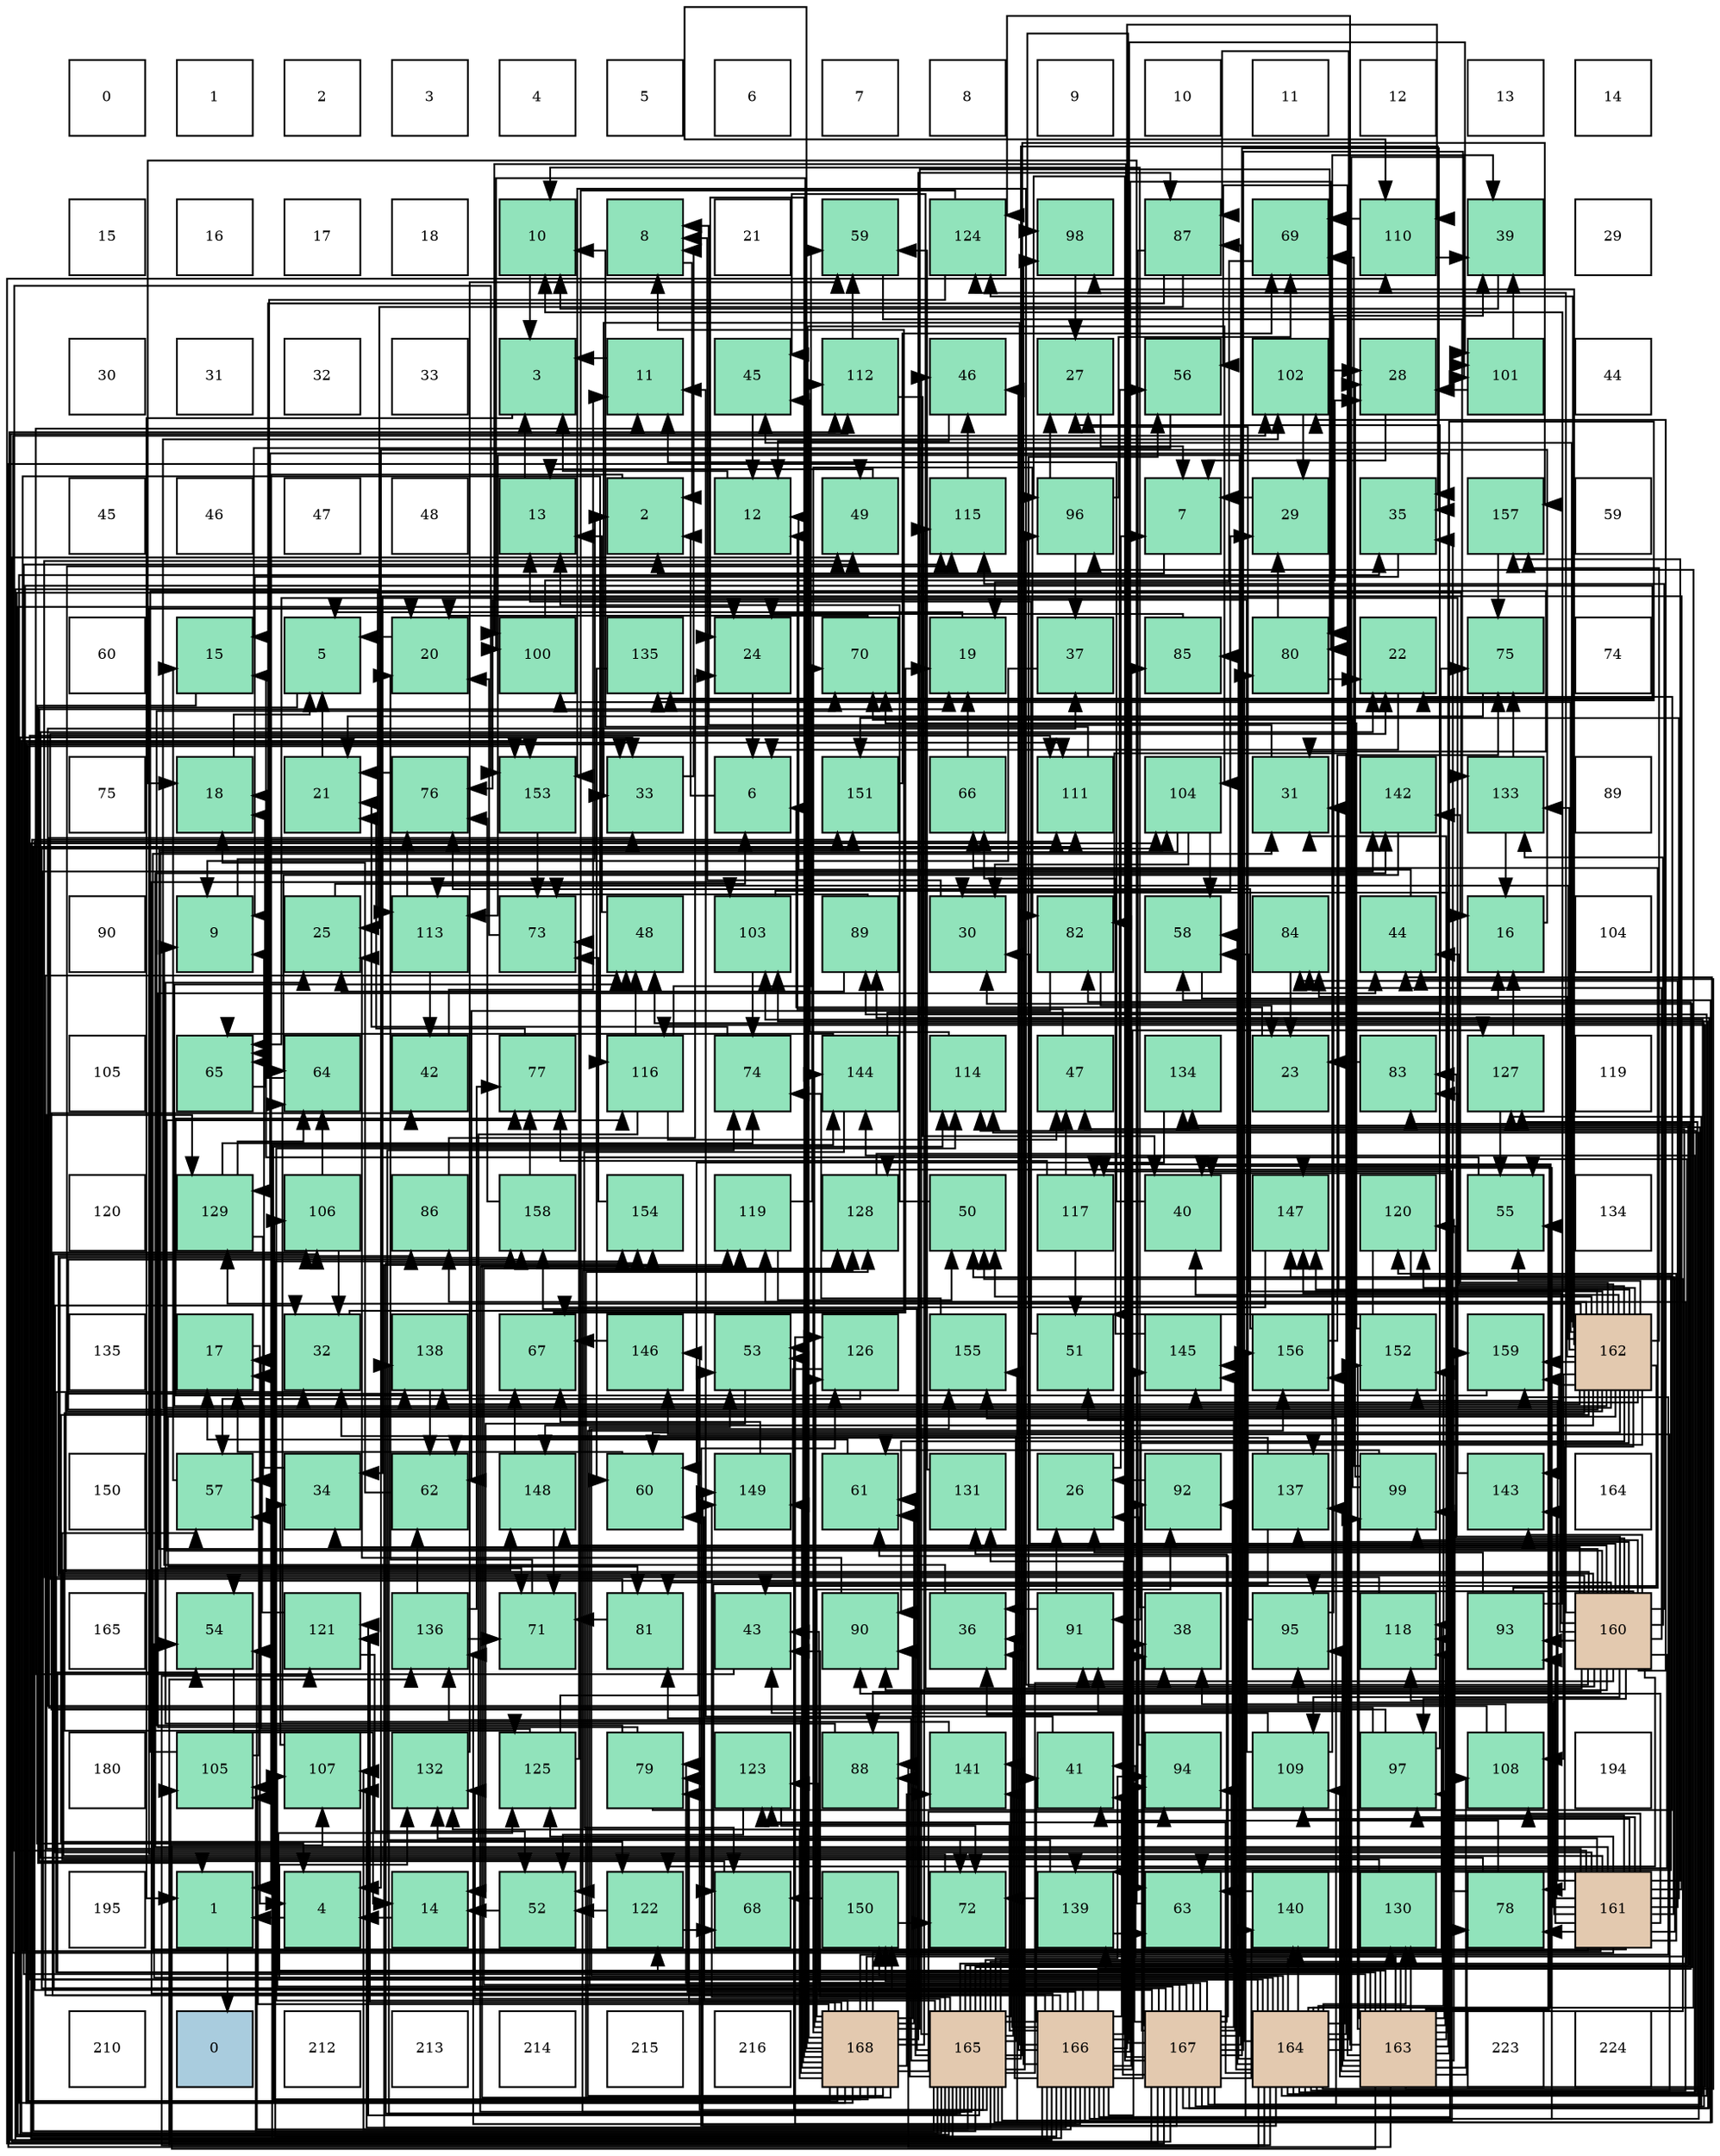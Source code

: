 digraph layout{
 rankdir=TB;
 splines=ortho;
 node [style=filled shape=square fixedsize=true width=0.6];
0[label="0", fontsize=8, fillcolor="#ffffff"];
1[label="1", fontsize=8, fillcolor="#ffffff"];
2[label="2", fontsize=8, fillcolor="#ffffff"];
3[label="3", fontsize=8, fillcolor="#ffffff"];
4[label="4", fontsize=8, fillcolor="#ffffff"];
5[label="5", fontsize=8, fillcolor="#ffffff"];
6[label="6", fontsize=8, fillcolor="#ffffff"];
7[label="7", fontsize=8, fillcolor="#ffffff"];
8[label="8", fontsize=8, fillcolor="#ffffff"];
9[label="9", fontsize=8, fillcolor="#ffffff"];
10[label="10", fontsize=8, fillcolor="#ffffff"];
11[label="11", fontsize=8, fillcolor="#ffffff"];
12[label="12", fontsize=8, fillcolor="#ffffff"];
13[label="13", fontsize=8, fillcolor="#ffffff"];
14[label="14", fontsize=8, fillcolor="#ffffff"];
15[label="15", fontsize=8, fillcolor="#ffffff"];
16[label="16", fontsize=8, fillcolor="#ffffff"];
17[label="17", fontsize=8, fillcolor="#ffffff"];
18[label="18", fontsize=8, fillcolor="#ffffff"];
19[label="10", fontsize=8, fillcolor="#91e3bb"];
20[label="8", fontsize=8, fillcolor="#91e3bb"];
21[label="21", fontsize=8, fillcolor="#ffffff"];
22[label="59", fontsize=8, fillcolor="#91e3bb"];
23[label="124", fontsize=8, fillcolor="#91e3bb"];
24[label="98", fontsize=8, fillcolor="#91e3bb"];
25[label="87", fontsize=8, fillcolor="#91e3bb"];
26[label="69", fontsize=8, fillcolor="#91e3bb"];
27[label="110", fontsize=8, fillcolor="#91e3bb"];
28[label="39", fontsize=8, fillcolor="#91e3bb"];
29[label="29", fontsize=8, fillcolor="#ffffff"];
30[label="30", fontsize=8, fillcolor="#ffffff"];
31[label="31", fontsize=8, fillcolor="#ffffff"];
32[label="32", fontsize=8, fillcolor="#ffffff"];
33[label="33", fontsize=8, fillcolor="#ffffff"];
34[label="3", fontsize=8, fillcolor="#91e3bb"];
35[label="11", fontsize=8, fillcolor="#91e3bb"];
36[label="45", fontsize=8, fillcolor="#91e3bb"];
37[label="112", fontsize=8, fillcolor="#91e3bb"];
38[label="46", fontsize=8, fillcolor="#91e3bb"];
39[label="27", fontsize=8, fillcolor="#91e3bb"];
40[label="56", fontsize=8, fillcolor="#91e3bb"];
41[label="102", fontsize=8, fillcolor="#91e3bb"];
42[label="28", fontsize=8, fillcolor="#91e3bb"];
43[label="101", fontsize=8, fillcolor="#91e3bb"];
44[label="44", fontsize=8, fillcolor="#ffffff"];
45[label="45", fontsize=8, fillcolor="#ffffff"];
46[label="46", fontsize=8, fillcolor="#ffffff"];
47[label="47", fontsize=8, fillcolor="#ffffff"];
48[label="48", fontsize=8, fillcolor="#ffffff"];
49[label="13", fontsize=8, fillcolor="#91e3bb"];
50[label="2", fontsize=8, fillcolor="#91e3bb"];
51[label="12", fontsize=8, fillcolor="#91e3bb"];
52[label="49", fontsize=8, fillcolor="#91e3bb"];
53[label="115", fontsize=8, fillcolor="#91e3bb"];
54[label="96", fontsize=8, fillcolor="#91e3bb"];
55[label="7", fontsize=8, fillcolor="#91e3bb"];
56[label="29", fontsize=8, fillcolor="#91e3bb"];
57[label="35", fontsize=8, fillcolor="#91e3bb"];
58[label="157", fontsize=8, fillcolor="#91e3bb"];
59[label="59", fontsize=8, fillcolor="#ffffff"];
60[label="60", fontsize=8, fillcolor="#ffffff"];
61[label="15", fontsize=8, fillcolor="#91e3bb"];
62[label="5", fontsize=8, fillcolor="#91e3bb"];
63[label="20", fontsize=8, fillcolor="#91e3bb"];
64[label="100", fontsize=8, fillcolor="#91e3bb"];
65[label="135", fontsize=8, fillcolor="#91e3bb"];
66[label="24", fontsize=8, fillcolor="#91e3bb"];
67[label="70", fontsize=8, fillcolor="#91e3bb"];
68[label="19", fontsize=8, fillcolor="#91e3bb"];
69[label="37", fontsize=8, fillcolor="#91e3bb"];
70[label="85", fontsize=8, fillcolor="#91e3bb"];
71[label="80", fontsize=8, fillcolor="#91e3bb"];
72[label="22", fontsize=8, fillcolor="#91e3bb"];
73[label="75", fontsize=8, fillcolor="#91e3bb"];
74[label="74", fontsize=8, fillcolor="#ffffff"];
75[label="75", fontsize=8, fillcolor="#ffffff"];
76[label="18", fontsize=8, fillcolor="#91e3bb"];
77[label="21", fontsize=8, fillcolor="#91e3bb"];
78[label="76", fontsize=8, fillcolor="#91e3bb"];
79[label="153", fontsize=8, fillcolor="#91e3bb"];
80[label="33", fontsize=8, fillcolor="#91e3bb"];
81[label="6", fontsize=8, fillcolor="#91e3bb"];
82[label="151", fontsize=8, fillcolor="#91e3bb"];
83[label="66", fontsize=8, fillcolor="#91e3bb"];
84[label="111", fontsize=8, fillcolor="#91e3bb"];
85[label="104", fontsize=8, fillcolor="#91e3bb"];
86[label="31", fontsize=8, fillcolor="#91e3bb"];
87[label="142", fontsize=8, fillcolor="#91e3bb"];
88[label="133", fontsize=8, fillcolor="#91e3bb"];
89[label="89", fontsize=8, fillcolor="#ffffff"];
90[label="90", fontsize=8, fillcolor="#ffffff"];
91[label="9", fontsize=8, fillcolor="#91e3bb"];
92[label="25", fontsize=8, fillcolor="#91e3bb"];
93[label="113", fontsize=8, fillcolor="#91e3bb"];
94[label="73", fontsize=8, fillcolor="#91e3bb"];
95[label="48", fontsize=8, fillcolor="#91e3bb"];
96[label="103", fontsize=8, fillcolor="#91e3bb"];
97[label="89", fontsize=8, fillcolor="#91e3bb"];
98[label="30", fontsize=8, fillcolor="#91e3bb"];
99[label="82", fontsize=8, fillcolor="#91e3bb"];
100[label="58", fontsize=8, fillcolor="#91e3bb"];
101[label="84", fontsize=8, fillcolor="#91e3bb"];
102[label="44", fontsize=8, fillcolor="#91e3bb"];
103[label="16", fontsize=8, fillcolor="#91e3bb"];
104[label="104", fontsize=8, fillcolor="#ffffff"];
105[label="105", fontsize=8, fillcolor="#ffffff"];
106[label="65", fontsize=8, fillcolor="#91e3bb"];
107[label="64", fontsize=8, fillcolor="#91e3bb"];
108[label="42", fontsize=8, fillcolor="#91e3bb"];
109[label="77", fontsize=8, fillcolor="#91e3bb"];
110[label="116", fontsize=8, fillcolor="#91e3bb"];
111[label="74", fontsize=8, fillcolor="#91e3bb"];
112[label="144", fontsize=8, fillcolor="#91e3bb"];
113[label="114", fontsize=8, fillcolor="#91e3bb"];
114[label="47", fontsize=8, fillcolor="#91e3bb"];
115[label="134", fontsize=8, fillcolor="#91e3bb"];
116[label="23", fontsize=8, fillcolor="#91e3bb"];
117[label="83", fontsize=8, fillcolor="#91e3bb"];
118[label="127", fontsize=8, fillcolor="#91e3bb"];
119[label="119", fontsize=8, fillcolor="#ffffff"];
120[label="120", fontsize=8, fillcolor="#ffffff"];
121[label="129", fontsize=8, fillcolor="#91e3bb"];
122[label="106", fontsize=8, fillcolor="#91e3bb"];
123[label="86", fontsize=8, fillcolor="#91e3bb"];
124[label="158", fontsize=8, fillcolor="#91e3bb"];
125[label="154", fontsize=8, fillcolor="#91e3bb"];
126[label="119", fontsize=8, fillcolor="#91e3bb"];
127[label="128", fontsize=8, fillcolor="#91e3bb"];
128[label="50", fontsize=8, fillcolor="#91e3bb"];
129[label="117", fontsize=8, fillcolor="#91e3bb"];
130[label="40", fontsize=8, fillcolor="#91e3bb"];
131[label="147", fontsize=8, fillcolor="#91e3bb"];
132[label="120", fontsize=8, fillcolor="#91e3bb"];
133[label="55", fontsize=8, fillcolor="#91e3bb"];
134[label="134", fontsize=8, fillcolor="#ffffff"];
135[label="135", fontsize=8, fillcolor="#ffffff"];
136[label="17", fontsize=8, fillcolor="#91e3bb"];
137[label="32", fontsize=8, fillcolor="#91e3bb"];
138[label="138", fontsize=8, fillcolor="#91e3bb"];
139[label="67", fontsize=8, fillcolor="#91e3bb"];
140[label="146", fontsize=8, fillcolor="#91e3bb"];
141[label="53", fontsize=8, fillcolor="#91e3bb"];
142[label="126", fontsize=8, fillcolor="#91e3bb"];
143[label="155", fontsize=8, fillcolor="#91e3bb"];
144[label="51", fontsize=8, fillcolor="#91e3bb"];
145[label="145", fontsize=8, fillcolor="#91e3bb"];
146[label="156", fontsize=8, fillcolor="#91e3bb"];
147[label="152", fontsize=8, fillcolor="#91e3bb"];
148[label="159", fontsize=8, fillcolor="#91e3bb"];
149[label="162", fontsize=8, fillcolor="#e3c9af"];
150[label="150", fontsize=8, fillcolor="#ffffff"];
151[label="57", fontsize=8, fillcolor="#91e3bb"];
152[label="34", fontsize=8, fillcolor="#91e3bb"];
153[label="62", fontsize=8, fillcolor="#91e3bb"];
154[label="148", fontsize=8, fillcolor="#91e3bb"];
155[label="60", fontsize=8, fillcolor="#91e3bb"];
156[label="149", fontsize=8, fillcolor="#91e3bb"];
157[label="61", fontsize=8, fillcolor="#91e3bb"];
158[label="131", fontsize=8, fillcolor="#91e3bb"];
159[label="26", fontsize=8, fillcolor="#91e3bb"];
160[label="92", fontsize=8, fillcolor="#91e3bb"];
161[label="137", fontsize=8, fillcolor="#91e3bb"];
162[label="99", fontsize=8, fillcolor="#91e3bb"];
163[label="143", fontsize=8, fillcolor="#91e3bb"];
164[label="164", fontsize=8, fillcolor="#ffffff"];
165[label="165", fontsize=8, fillcolor="#ffffff"];
166[label="54", fontsize=8, fillcolor="#91e3bb"];
167[label="121", fontsize=8, fillcolor="#91e3bb"];
168[label="136", fontsize=8, fillcolor="#91e3bb"];
169[label="71", fontsize=8, fillcolor="#91e3bb"];
170[label="81", fontsize=8, fillcolor="#91e3bb"];
171[label="43", fontsize=8, fillcolor="#91e3bb"];
172[label="90", fontsize=8, fillcolor="#91e3bb"];
173[label="36", fontsize=8, fillcolor="#91e3bb"];
174[label="91", fontsize=8, fillcolor="#91e3bb"];
175[label="38", fontsize=8, fillcolor="#91e3bb"];
176[label="95", fontsize=8, fillcolor="#91e3bb"];
177[label="118", fontsize=8, fillcolor="#91e3bb"];
178[label="93", fontsize=8, fillcolor="#91e3bb"];
179[label="160", fontsize=8, fillcolor="#e3c9af"];
180[label="180", fontsize=8, fillcolor="#ffffff"];
181[label="105", fontsize=8, fillcolor="#91e3bb"];
182[label="107", fontsize=8, fillcolor="#91e3bb"];
183[label="132", fontsize=8, fillcolor="#91e3bb"];
184[label="125", fontsize=8, fillcolor="#91e3bb"];
185[label="79", fontsize=8, fillcolor="#91e3bb"];
186[label="123", fontsize=8, fillcolor="#91e3bb"];
187[label="88", fontsize=8, fillcolor="#91e3bb"];
188[label="141", fontsize=8, fillcolor="#91e3bb"];
189[label="41", fontsize=8, fillcolor="#91e3bb"];
190[label="94", fontsize=8, fillcolor="#91e3bb"];
191[label="109", fontsize=8, fillcolor="#91e3bb"];
192[label="97", fontsize=8, fillcolor="#91e3bb"];
193[label="108", fontsize=8, fillcolor="#91e3bb"];
194[label="194", fontsize=8, fillcolor="#ffffff"];
195[label="195", fontsize=8, fillcolor="#ffffff"];
196[label="1", fontsize=8, fillcolor="#91e3bb"];
197[label="4", fontsize=8, fillcolor="#91e3bb"];
198[label="14", fontsize=8, fillcolor="#91e3bb"];
199[label="52", fontsize=8, fillcolor="#91e3bb"];
200[label="122", fontsize=8, fillcolor="#91e3bb"];
201[label="68", fontsize=8, fillcolor="#91e3bb"];
202[label="150", fontsize=8, fillcolor="#91e3bb"];
203[label="72", fontsize=8, fillcolor="#91e3bb"];
204[label="139", fontsize=8, fillcolor="#91e3bb"];
205[label="63", fontsize=8, fillcolor="#91e3bb"];
206[label="140", fontsize=8, fillcolor="#91e3bb"];
207[label="130", fontsize=8, fillcolor="#91e3bb"];
208[label="78", fontsize=8, fillcolor="#91e3bb"];
209[label="161", fontsize=8, fillcolor="#e3c9af"];
210[label="210", fontsize=8, fillcolor="#ffffff"];
211[label="0", fontsize=8, fillcolor="#a9ccde"];
212[label="212", fontsize=8, fillcolor="#ffffff"];
213[label="213", fontsize=8, fillcolor="#ffffff"];
214[label="214", fontsize=8, fillcolor="#ffffff"];
215[label="215", fontsize=8, fillcolor="#ffffff"];
216[label="216", fontsize=8, fillcolor="#ffffff"];
217[label="168", fontsize=8, fillcolor="#e3c9af"];
218[label="165", fontsize=8, fillcolor="#e3c9af"];
219[label="166", fontsize=8, fillcolor="#e3c9af"];
220[label="167", fontsize=8, fillcolor="#e3c9af"];
221[label="164", fontsize=8, fillcolor="#e3c9af"];
222[label="163", fontsize=8, fillcolor="#e3c9af"];
223[label="223", fontsize=8, fillcolor="#ffffff"];
224[label="224", fontsize=8, fillcolor="#ffffff"];
edge [constraint=false, style=vis];196 -> 211;
50 -> 196;
34 -> 196;
197 -> 196;
62 -> 196;
81 -> 50;
55 -> 50;
20 -> 50;
91 -> 50;
19 -> 34;
35 -> 34;
51 -> 34;
49 -> 34;
198 -> 197;
61 -> 197;
103 -> 197;
136 -> 197;
76 -> 62;
68 -> 62;
63 -> 62;
77 -> 62;
72 -> 81;
116 -> 81;
66 -> 81;
92 -> 81;
159 -> 55;
39 -> 55;
42 -> 55;
56 -> 55;
98 -> 20;
86 -> 20;
137 -> 20;
80 -> 20;
152 -> 91;
57 -> 91;
173 -> 91;
69 -> 91;
175 -> 19;
28 -> 19;
130 -> 35;
189 -> 35;
108 -> 35;
171 -> 35;
102 -> 51;
36 -> 51;
38 -> 51;
114 -> 51;
95 -> 49;
52 -> 49;
128 -> 49;
144 -> 49;
199 -> 198;
141 -> 198;
166 -> 198;
133 -> 61;
40 -> 61;
151 -> 61;
100 -> 103;
22 -> 103;
155 -> 136;
157 -> 136;
153 -> 76;
205 -> 76;
107 -> 76;
106 -> 76;
83 -> 68;
139 -> 68;
201 -> 68;
26 -> 68;
67 -> 63;
169 -> 63;
203 -> 63;
94 -> 63;
111 -> 77;
73 -> 77;
78 -> 77;
109 -> 77;
208 -> 72;
208 -> 57;
208 -> 189;
185 -> 72;
185 -> 102;
185 -> 67;
71 -> 72;
71 -> 56;
170 -> 72;
170 -> 169;
99 -> 116;
99 -> 153;
117 -> 116;
101 -> 116;
70 -> 66;
123 -> 66;
25 -> 92;
25 -> 205;
25 -> 106;
187 -> 92;
97 -> 92;
97 -> 94;
172 -> 92;
174 -> 159;
174 -> 173;
160 -> 159;
178 -> 19;
178 -> 159;
178 -> 83;
190 -> 159;
176 -> 39;
176 -> 28;
54 -> 39;
54 -> 69;
54 -> 26;
192 -> 39;
192 -> 80;
192 -> 108;
24 -> 39;
162 -> 42;
162 -> 157;
162 -> 26;
162 -> 67;
64 -> 42;
43 -> 42;
43 -> 28;
41 -> 42;
41 -> 56;
96 -> 56;
96 -> 111;
85 -> 98;
85 -> 100;
85 -> 169;
181 -> 86;
181 -> 151;
122 -> 137;
122 -> 107;
182 -> 152;
193 -> 69;
193 -> 175;
191 -> 28;
191 -> 171;
191 -> 78;
27 -> 28;
27 -> 26;
84 -> 19;
37 -> 130;
37 -> 22;
93 -> 108;
93 -> 78;
113 -> 36;
53 -> 38;
110 -> 114;
110 -> 95;
110 -> 22;
110 -> 203;
129 -> 114;
129 -> 144;
129 -> 109;
177 -> 52;
126 -> 128;
126 -> 67;
132 -> 144;
132 -> 205;
167 -> 136;
167 -> 199;
200 -> 199;
200 -> 201;
186 -> 199;
186 -> 203;
23 -> 199;
23 -> 106;
184 -> 136;
184 -> 141;
184 -> 94;
142 -> 166;
142 -> 151;
118 -> 103;
118 -> 133;
127 -> 40;
121 -> 151;
121 -> 107;
121 -> 111;
207 -> 151;
158 -> 22;
183 -> 22;
88 -> 103;
88 -> 73;
115 -> 155;
65 -> 155;
168 -> 153;
168 -> 169;
168 -> 109;
161 -> 153;
161 -> 201;
138 -> 153;
204 -> 205;
204 -> 203;
204 -> 111;
206 -> 205;
188 -> 107;
87 -> 107;
163 -> 106;
112 -> 106;
112 -> 201;
112 -> 73;
145 -> 83;
140 -> 139;
131 -> 139;
154 -> 139;
154 -> 169;
156 -> 139;
202 -> 201;
202 -> 203;
82 -> 26;
147 -> 67;
79 -> 94;
125 -> 94;
143 -> 111;
146 -> 73;
146 -> 78;
58 -> 73;
124 -> 78;
124 -> 109;
148 -> 109;
179 -> 98;
179 -> 152;
179 -> 36;
179 -> 40;
179 -> 170;
179 -> 117;
179 -> 101;
179 -> 123;
179 -> 187;
179 -> 172;
179 -> 174;
179 -> 178;
179 -> 176;
179 -> 192;
179 -> 162;
179 -> 41;
179 -> 191;
179 -> 53;
179 -> 110;
179 -> 132;
179 -> 200;
179 -> 23;
179 -> 88;
179 -> 161;
179 -> 138;
179 -> 204;
179 -> 163;
179 -> 131;
179 -> 154;
179 -> 82;
179 -> 79;
179 -> 124;
179 -> 148;
209 -> 86;
209 -> 137;
209 -> 152;
209 -> 128;
209 -> 208;
209 -> 101;
209 -> 172;
209 -> 178;
209 -> 176;
209 -> 192;
209 -> 162;
209 -> 41;
209 -> 193;
209 -> 191;
209 -> 110;
209 -> 177;
209 -> 132;
209 -> 184;
209 -> 121;
209 -> 183;
209 -> 65;
209 -> 204;
209 -> 87;
209 -> 163;
209 -> 131;
209 -> 154;
209 -> 82;
209 -> 147;
209 -> 79;
209 -> 58;
149 -> 86;
149 -> 130;
149 -> 171;
149 -> 102;
149 -> 36;
149 -> 95;
149 -> 128;
149 -> 133;
149 -> 100;
149 -> 155;
149 -> 208;
149 -> 170;
149 -> 117;
149 -> 101;
149 -> 123;
149 -> 172;
149 -> 174;
149 -> 24;
149 -> 64;
149 -> 41;
149 -> 193;
149 -> 93;
149 -> 53;
149 -> 132;
149 -> 200;
149 -> 23;
149 -> 184;
149 -> 121;
149 -> 88;
149 -> 161;
149 -> 138;
149 -> 87;
149 -> 163;
149 -> 145;
149 -> 131;
149 -> 154;
149 -> 58;
149 -> 124;
149 -> 148;
222 -> 98;
222 -> 86;
222 -> 137;
222 -> 130;
222 -> 102;
222 -> 128;
222 -> 166;
222 -> 133;
222 -> 40;
222 -> 208;
222 -> 187;
222 -> 174;
222 -> 190;
222 -> 176;
222 -> 192;
222 -> 162;
222 -> 182;
222 -> 193;
222 -> 191;
222 -> 53;
222 -> 110;
222 -> 177;
222 -> 200;
222 -> 23;
222 -> 184;
222 -> 121;
222 -> 207;
222 -> 65;
222 -> 161;
222 -> 204;
222 -> 147;
222 -> 148;
221 -> 130;
221 -> 189;
221 -> 52;
221 -> 166;
221 -> 100;
221 -> 71;
221 -> 99;
221 -> 70;
221 -> 25;
221 -> 97;
221 -> 54;
221 -> 43;
221 -> 96;
221 -> 84;
221 -> 113;
221 -> 129;
221 -> 126;
221 -> 167;
221 -> 186;
221 -> 118;
221 -> 207;
221 -> 183;
221 -> 168;
221 -> 206;
221 -> 87;
221 -> 112;
221 -> 145;
221 -> 140;
221 -> 156;
221 -> 202;
221 -> 147;
221 -> 143;
221 -> 146;
218 -> 66;
218 -> 98;
218 -> 137;
218 -> 80;
218 -> 57;
218 -> 173;
218 -> 175;
218 -> 189;
218 -> 171;
218 -> 102;
218 -> 38;
218 -> 141;
218 -> 166;
218 -> 133;
218 -> 100;
218 -> 157;
218 -> 170;
218 -> 117;
218 -> 187;
218 -> 160;
218 -> 190;
218 -> 54;
218 -> 181;
218 -> 182;
218 -> 84;
218 -> 113;
218 -> 129;
218 -> 177;
218 -> 126;
218 -> 167;
218 -> 127;
218 -> 207;
218 -> 183;
218 -> 88;
218 -> 115;
218 -> 138;
218 -> 206;
218 -> 188;
218 -> 140;
218 -> 156;
218 -> 82;
218 -> 79;
218 -> 125;
218 -> 58;
218 -> 124;
219 -> 80;
219 -> 173;
219 -> 175;
219 -> 189;
219 -> 171;
219 -> 38;
219 -> 95;
219 -> 185;
219 -> 71;
219 -> 99;
219 -> 70;
219 -> 24;
219 -> 43;
219 -> 96;
219 -> 85;
219 -> 122;
219 -> 182;
219 -> 27;
219 -> 37;
219 -> 93;
219 -> 113;
219 -> 126;
219 -> 186;
219 -> 142;
219 -> 118;
219 -> 127;
219 -> 158;
219 -> 168;
219 -> 188;
219 -> 112;
219 -> 145;
219 -> 131;
219 -> 202;
219 -> 125;
219 -> 143;
219 -> 146;
220 -> 57;
220 -> 173;
220 -> 175;
220 -> 95;
220 -> 52;
220 -> 144;
220 -> 141;
220 -> 157;
220 -> 185;
220 -> 25;
220 -> 97;
220 -> 160;
220 -> 190;
220 -> 54;
220 -> 24;
220 -> 64;
220 -> 43;
220 -> 96;
220 -> 85;
220 -> 181;
220 -> 122;
220 -> 182;
220 -> 27;
220 -> 84;
220 -> 37;
220 -> 93;
220 -> 186;
220 -> 142;
220 -> 118;
220 -> 127;
220 -> 158;
220 -> 115;
220 -> 206;
220 -> 145;
220 -> 202;
220 -> 143;
217 -> 66;
217 -> 80;
217 -> 57;
217 -> 114;
217 -> 141;
217 -> 155;
217 -> 157;
217 -> 185;
217 -> 71;
217 -> 99;
217 -> 25;
217 -> 172;
217 -> 160;
217 -> 190;
217 -> 64;
217 -> 85;
217 -> 181;
217 -> 122;
217 -> 27;
217 -> 84;
217 -> 37;
217 -> 113;
217 -> 53;
217 -> 177;
217 -> 167;
217 -> 142;
217 -> 127;
217 -> 183;
217 -> 168;
217 -> 188;
217 -> 112;
217 -> 156;
217 -> 79;
217 -> 125;
217 -> 146;
217 -> 148;
edge [constraint=true, style=invis];
0 -> 15 -> 30 -> 45 -> 60 -> 75 -> 90 -> 105 -> 120 -> 135 -> 150 -> 165 -> 180 -> 195 -> 210;
1 -> 16 -> 31 -> 46 -> 61 -> 76 -> 91 -> 106 -> 121 -> 136 -> 151 -> 166 -> 181 -> 196 -> 211;
2 -> 17 -> 32 -> 47 -> 62 -> 77 -> 92 -> 107 -> 122 -> 137 -> 152 -> 167 -> 182 -> 197 -> 212;
3 -> 18 -> 33 -> 48 -> 63 -> 78 -> 93 -> 108 -> 123 -> 138 -> 153 -> 168 -> 183 -> 198 -> 213;
4 -> 19 -> 34 -> 49 -> 64 -> 79 -> 94 -> 109 -> 124 -> 139 -> 154 -> 169 -> 184 -> 199 -> 214;
5 -> 20 -> 35 -> 50 -> 65 -> 80 -> 95 -> 110 -> 125 -> 140 -> 155 -> 170 -> 185 -> 200 -> 215;
6 -> 21 -> 36 -> 51 -> 66 -> 81 -> 96 -> 111 -> 126 -> 141 -> 156 -> 171 -> 186 -> 201 -> 216;
7 -> 22 -> 37 -> 52 -> 67 -> 82 -> 97 -> 112 -> 127 -> 142 -> 157 -> 172 -> 187 -> 202 -> 217;
8 -> 23 -> 38 -> 53 -> 68 -> 83 -> 98 -> 113 -> 128 -> 143 -> 158 -> 173 -> 188 -> 203 -> 218;
9 -> 24 -> 39 -> 54 -> 69 -> 84 -> 99 -> 114 -> 129 -> 144 -> 159 -> 174 -> 189 -> 204 -> 219;
10 -> 25 -> 40 -> 55 -> 70 -> 85 -> 100 -> 115 -> 130 -> 145 -> 160 -> 175 -> 190 -> 205 -> 220;
11 -> 26 -> 41 -> 56 -> 71 -> 86 -> 101 -> 116 -> 131 -> 146 -> 161 -> 176 -> 191 -> 206 -> 221;
12 -> 27 -> 42 -> 57 -> 72 -> 87 -> 102 -> 117 -> 132 -> 147 -> 162 -> 177 -> 192 -> 207 -> 222;
13 -> 28 -> 43 -> 58 -> 73 -> 88 -> 103 -> 118 -> 133 -> 148 -> 163 -> 178 -> 193 -> 208 -> 223;
14 -> 29 -> 44 -> 59 -> 74 -> 89 -> 104 -> 119 -> 134 -> 149 -> 164 -> 179 -> 194 -> 209 -> 224;
rank = same {0 -> 1 -> 2 -> 3 -> 4 -> 5 -> 6 -> 7 -> 8 -> 9 -> 10 -> 11 -> 12 -> 13 -> 14};
rank = same {15 -> 16 -> 17 -> 18 -> 19 -> 20 -> 21 -> 22 -> 23 -> 24 -> 25 -> 26 -> 27 -> 28 -> 29};
rank = same {30 -> 31 -> 32 -> 33 -> 34 -> 35 -> 36 -> 37 -> 38 -> 39 -> 40 -> 41 -> 42 -> 43 -> 44};
rank = same {45 -> 46 -> 47 -> 48 -> 49 -> 50 -> 51 -> 52 -> 53 -> 54 -> 55 -> 56 -> 57 -> 58 -> 59};
rank = same {60 -> 61 -> 62 -> 63 -> 64 -> 65 -> 66 -> 67 -> 68 -> 69 -> 70 -> 71 -> 72 -> 73 -> 74};
rank = same {75 -> 76 -> 77 -> 78 -> 79 -> 80 -> 81 -> 82 -> 83 -> 84 -> 85 -> 86 -> 87 -> 88 -> 89};
rank = same {90 -> 91 -> 92 -> 93 -> 94 -> 95 -> 96 -> 97 -> 98 -> 99 -> 100 -> 101 -> 102 -> 103 -> 104};
rank = same {105 -> 106 -> 107 -> 108 -> 109 -> 110 -> 111 -> 112 -> 113 -> 114 -> 115 -> 116 -> 117 -> 118 -> 119};
rank = same {120 -> 121 -> 122 -> 123 -> 124 -> 125 -> 126 -> 127 -> 128 -> 129 -> 130 -> 131 -> 132 -> 133 -> 134};
rank = same {135 -> 136 -> 137 -> 138 -> 139 -> 140 -> 141 -> 142 -> 143 -> 144 -> 145 -> 146 -> 147 -> 148 -> 149};
rank = same {150 -> 151 -> 152 -> 153 -> 154 -> 155 -> 156 -> 157 -> 158 -> 159 -> 160 -> 161 -> 162 -> 163 -> 164};
rank = same {165 -> 166 -> 167 -> 168 -> 169 -> 170 -> 171 -> 172 -> 173 -> 174 -> 175 -> 176 -> 177 -> 178 -> 179};
rank = same {180 -> 181 -> 182 -> 183 -> 184 -> 185 -> 186 -> 187 -> 188 -> 189 -> 190 -> 191 -> 192 -> 193 -> 194};
rank = same {195 -> 196 -> 197 -> 198 -> 199 -> 200 -> 201 -> 202 -> 203 -> 204 -> 205 -> 206 -> 207 -> 208 -> 209};
rank = same {210 -> 211 -> 212 -> 213 -> 214 -> 215 -> 216 -> 217 -> 218 -> 219 -> 220 -> 221 -> 222 -> 223 -> 224};
}
